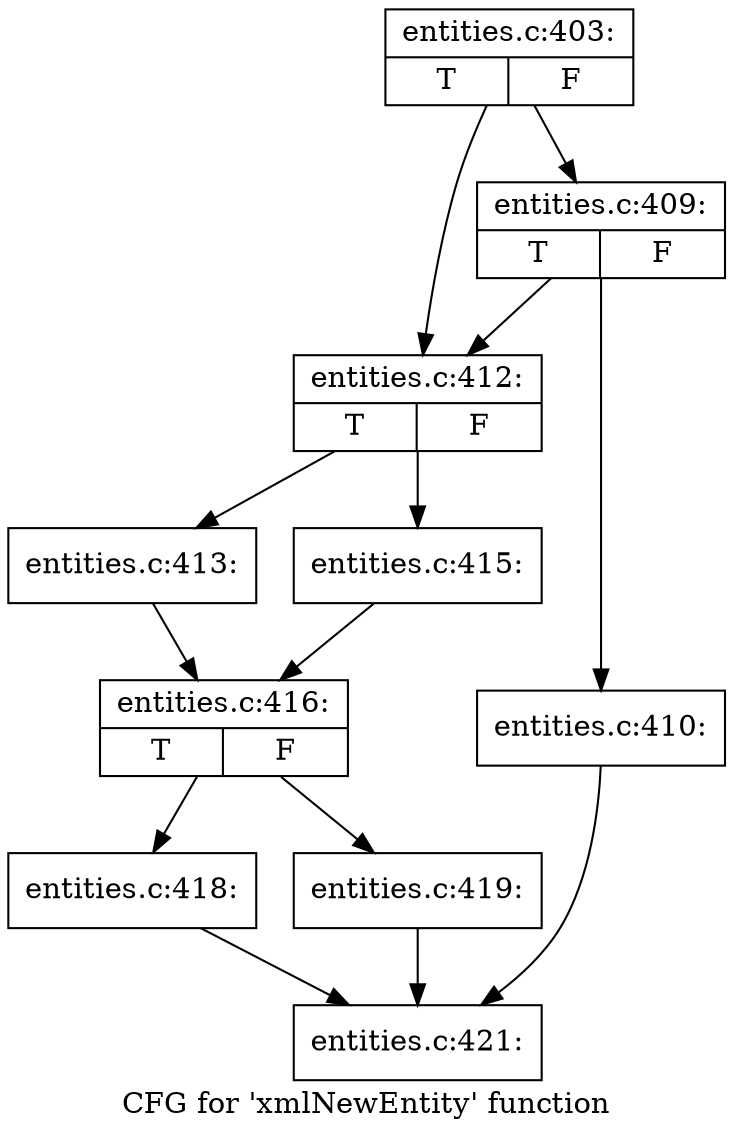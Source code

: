 digraph "CFG for 'xmlNewEntity' function" {
	label="CFG for 'xmlNewEntity' function";

	Node0x4b09db0 [shape=record,label="{entities.c:403:|{<s0>T|<s1>F}}"];
	Node0x4b09db0 -> Node0x4b11690;
	Node0x4b09db0 -> Node0x4b11640;
	Node0x4b11690 [shape=record,label="{entities.c:409:|{<s0>T|<s1>F}}"];
	Node0x4b11690 -> Node0x4acc1e0;
	Node0x4b11690 -> Node0x4b11640;
	Node0x4acc1e0 [shape=record,label="{entities.c:410:}"];
	Node0x4acc1e0 -> Node0x4b09f90;
	Node0x4b11640 [shape=record,label="{entities.c:412:|{<s0>T|<s1>F}}"];
	Node0x4b11640 -> Node0x4b123e0;
	Node0x4b11640 -> Node0x4b12480;
	Node0x4b123e0 [shape=record,label="{entities.c:413:}"];
	Node0x4b123e0 -> Node0x4b12430;
	Node0x4b12480 [shape=record,label="{entities.c:415:}"];
	Node0x4b12480 -> Node0x4b12430;
	Node0x4b12430 [shape=record,label="{entities.c:416:|{<s0>T|<s1>F}}"];
	Node0x4b12430 -> Node0x4b13590;
	Node0x4b12430 -> Node0x4b13b70;
	Node0x4b13590 [shape=record,label="{entities.c:418:}"];
	Node0x4b13590 -> Node0x4b09f90;
	Node0x4b13b70 [shape=record,label="{entities.c:419:}"];
	Node0x4b13b70 -> Node0x4b09f90;
	Node0x4b09f90 [shape=record,label="{entities.c:421:}"];
}
